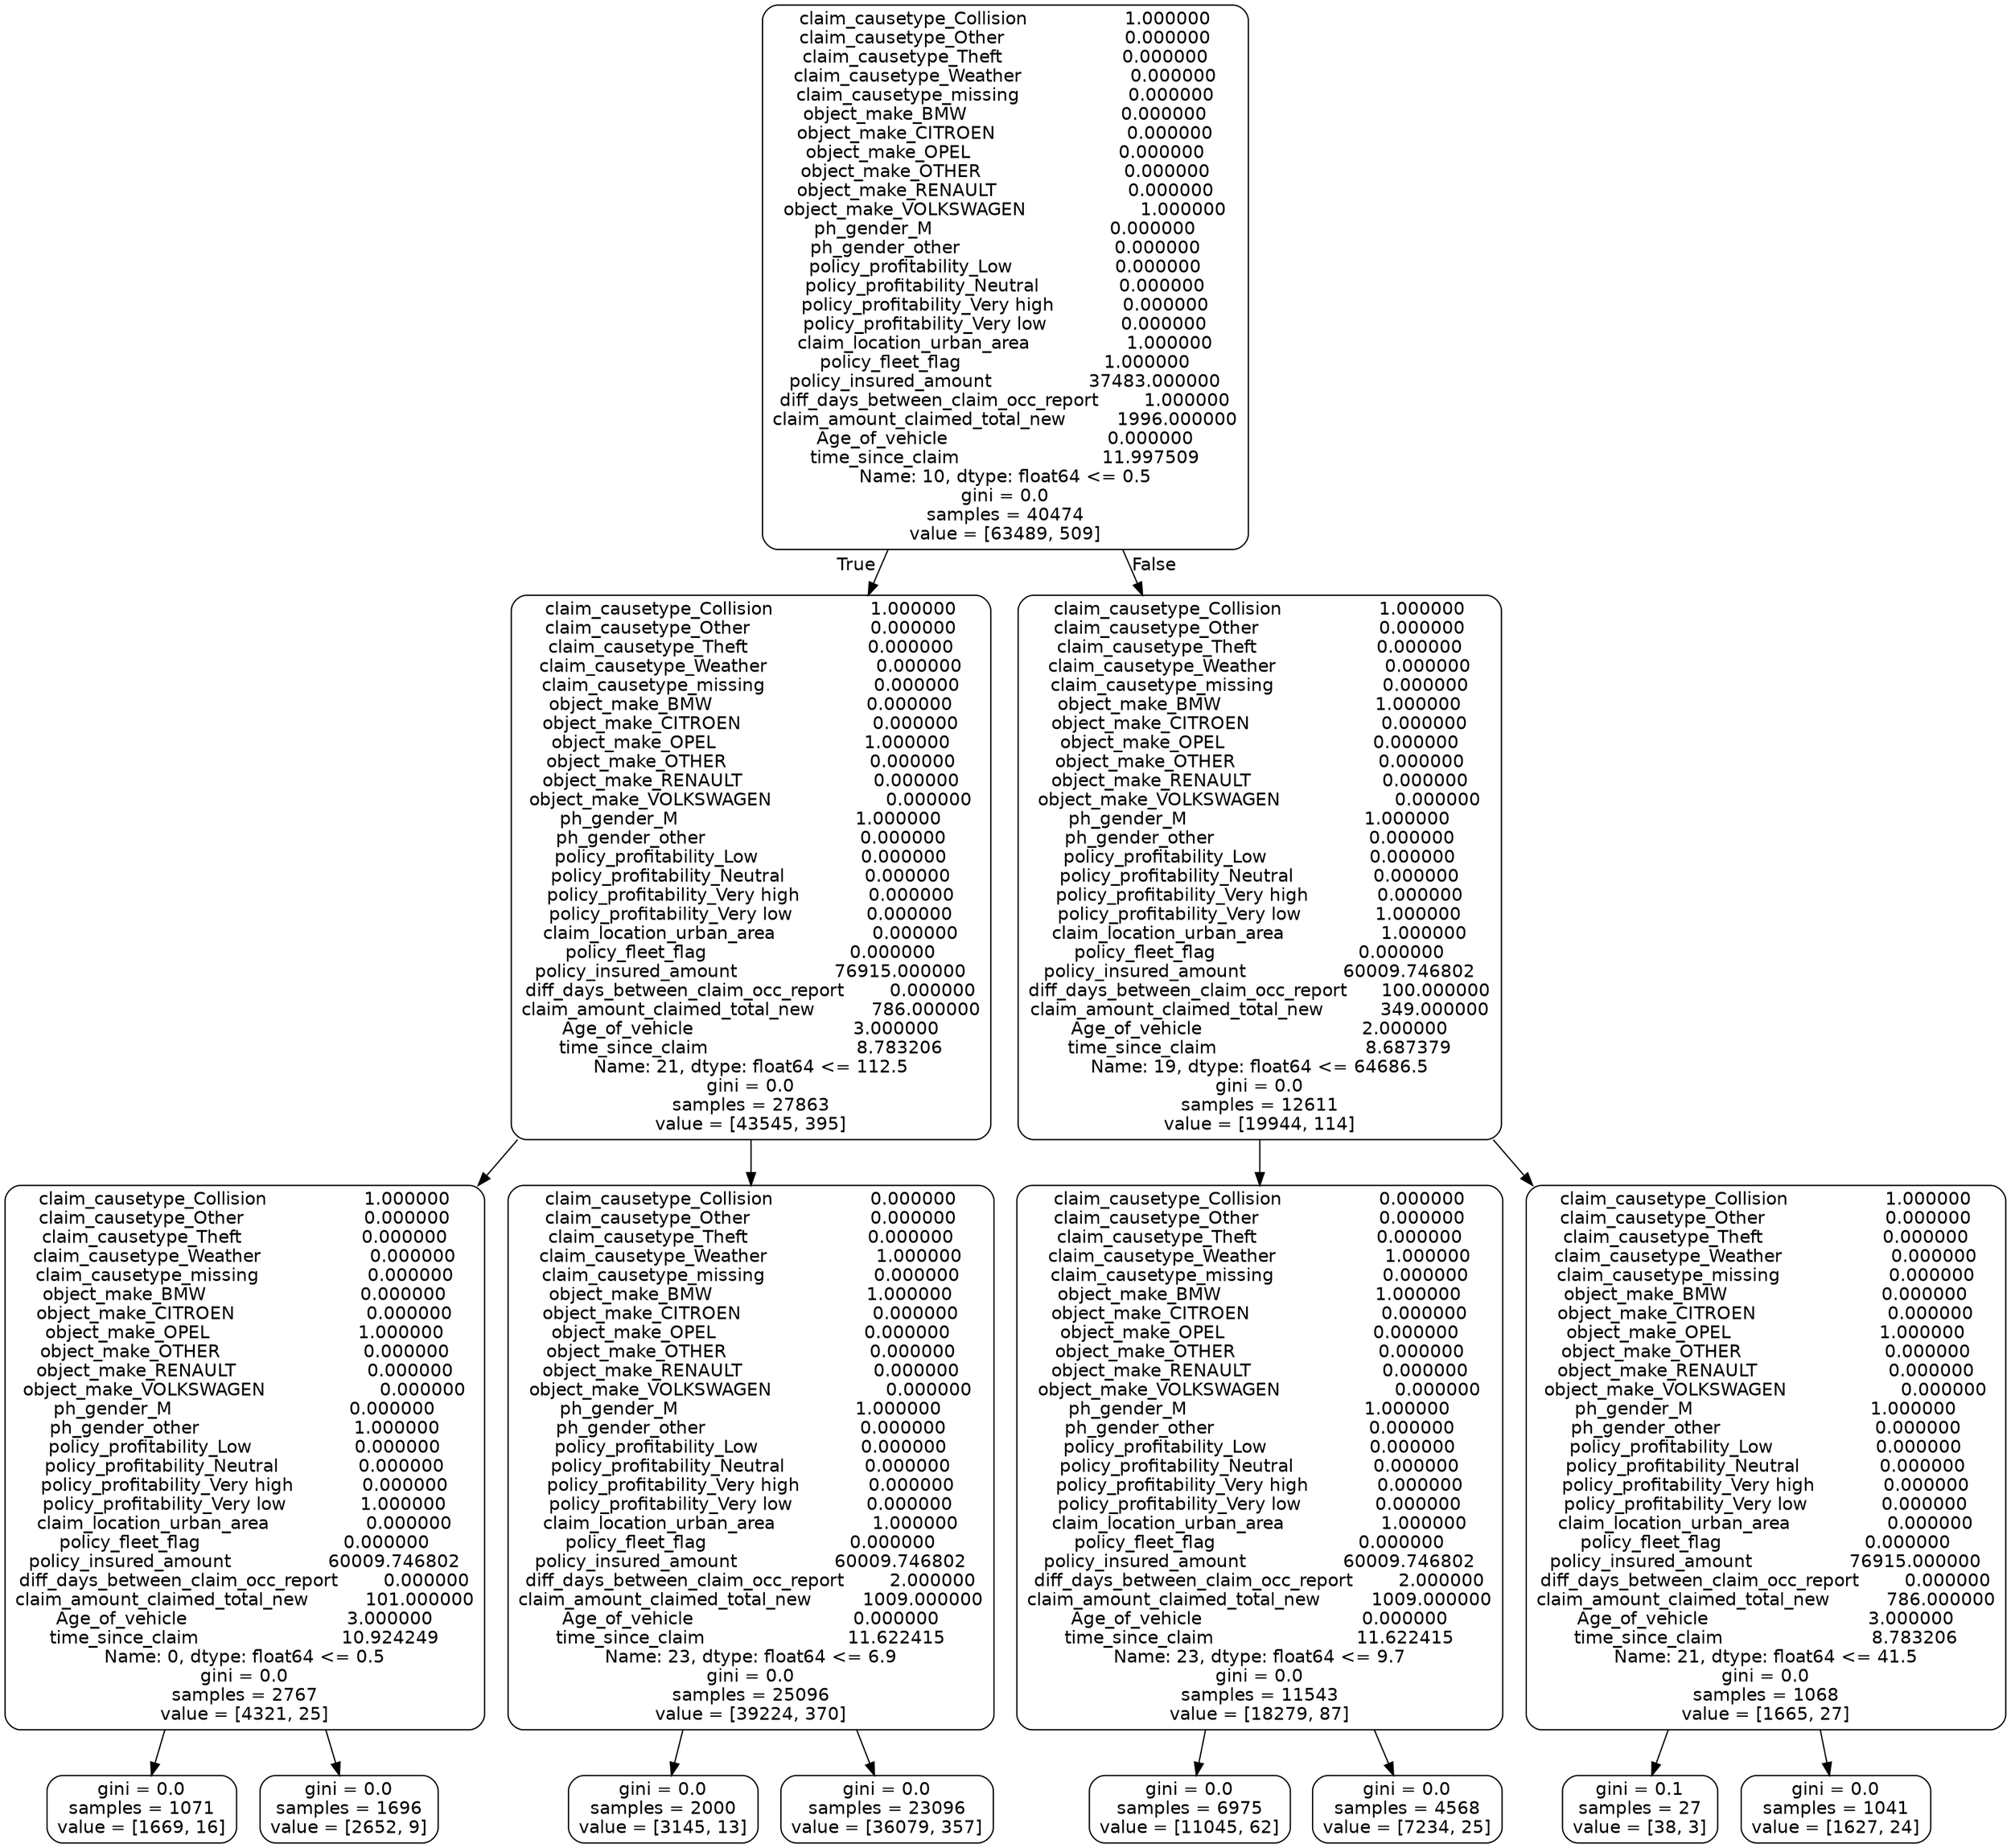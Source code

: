 digraph Tree {
node [shape=box, style="rounded", color="black", fontname=helvetica] ;
edge [fontname=helvetica] ;
0 [label="claim_causetype_Collision                 1.000000
claim_causetype_Other                     0.000000
claim_causetype_Theft                     0.000000
claim_causetype_Weather                   0.000000
claim_causetype_missing                   0.000000
object_make_BMW                           0.000000
object_make_CITROEN                       0.000000
object_make_OPEL                          0.000000
object_make_OTHER                         0.000000
object_make_RENAULT                       0.000000
object_make_VOLKSWAGEN                    1.000000
ph_gender_M                               0.000000
ph_gender_other                           0.000000
policy_profitability_Low                  0.000000
policy_profitability_Neutral              0.000000
policy_profitability_Very high            0.000000
policy_profitability_Very low             0.000000
claim_location_urban_area                 1.000000
policy_fleet_flag                         1.000000
policy_insured_amount                 37483.000000
diff_days_between_claim_occ_report        1.000000
claim_amount_claimed_total_new         1996.000000
Age_of_vehicle                            0.000000
time_since_claim                         11.997509
Name: 10, dtype: float64 <= 0.5\ngini = 0.0\nsamples = 40474\nvalue = [63489, 509]"] ;
1 [label="claim_causetype_Collision                 1.000000
claim_causetype_Other                     0.000000
claim_causetype_Theft                     0.000000
claim_causetype_Weather                   0.000000
claim_causetype_missing                   0.000000
object_make_BMW                           0.000000
object_make_CITROEN                       0.000000
object_make_OPEL                          1.000000
object_make_OTHER                         0.000000
object_make_RENAULT                       0.000000
object_make_VOLKSWAGEN                    0.000000
ph_gender_M                               1.000000
ph_gender_other                           0.000000
policy_profitability_Low                  0.000000
policy_profitability_Neutral              0.000000
policy_profitability_Very high            0.000000
policy_profitability_Very low             0.000000
claim_location_urban_area                 0.000000
policy_fleet_flag                         0.000000
policy_insured_amount                 76915.000000
diff_days_between_claim_occ_report        0.000000
claim_amount_claimed_total_new          786.000000
Age_of_vehicle                            3.000000
time_since_claim                          8.783206
Name: 21, dtype: float64 <= 112.5\ngini = 0.0\nsamples = 27863\nvalue = [43545, 395]"] ;
0 -> 1 [labeldistance=2.5, labelangle=45, headlabel="True"] ;
2 [label="claim_causetype_Collision                 1.000000
claim_causetype_Other                     0.000000
claim_causetype_Theft                     0.000000
claim_causetype_Weather                   0.000000
claim_causetype_missing                   0.000000
object_make_BMW                           0.000000
object_make_CITROEN                       0.000000
object_make_OPEL                          1.000000
object_make_OTHER                         0.000000
object_make_RENAULT                       0.000000
object_make_VOLKSWAGEN                    0.000000
ph_gender_M                               0.000000
ph_gender_other                           1.000000
policy_profitability_Low                  0.000000
policy_profitability_Neutral              0.000000
policy_profitability_Very high            0.000000
policy_profitability_Very low             1.000000
claim_location_urban_area                 0.000000
policy_fleet_flag                         0.000000
policy_insured_amount                 60009.746802
diff_days_between_claim_occ_report        0.000000
claim_amount_claimed_total_new          101.000000
Age_of_vehicle                            3.000000
time_since_claim                         10.924249
Name: 0, dtype: float64 <= 0.5\ngini = 0.0\nsamples = 2767\nvalue = [4321, 25]"] ;
1 -> 2 ;
3 [label="gini = 0.0\nsamples = 1071\nvalue = [1669, 16]"] ;
2 -> 3 ;
4 [label="gini = 0.0\nsamples = 1696\nvalue = [2652, 9]"] ;
2 -> 4 ;
5 [label="claim_causetype_Collision                 0.000000
claim_causetype_Other                     0.000000
claim_causetype_Theft                     0.000000
claim_causetype_Weather                   1.000000
claim_causetype_missing                   0.000000
object_make_BMW                           1.000000
object_make_CITROEN                       0.000000
object_make_OPEL                          0.000000
object_make_OTHER                         0.000000
object_make_RENAULT                       0.000000
object_make_VOLKSWAGEN                    0.000000
ph_gender_M                               1.000000
ph_gender_other                           0.000000
policy_profitability_Low                  0.000000
policy_profitability_Neutral              0.000000
policy_profitability_Very high            0.000000
policy_profitability_Very low             0.000000
claim_location_urban_area                 1.000000
policy_fleet_flag                         0.000000
policy_insured_amount                 60009.746802
diff_days_between_claim_occ_report        2.000000
claim_amount_claimed_total_new         1009.000000
Age_of_vehicle                            0.000000
time_since_claim                         11.622415
Name: 23, dtype: float64 <= 6.9\ngini = 0.0\nsamples = 25096\nvalue = [39224, 370]"] ;
1 -> 5 ;
6 [label="gini = 0.0\nsamples = 2000\nvalue = [3145, 13]"] ;
5 -> 6 ;
7 [label="gini = 0.0\nsamples = 23096\nvalue = [36079, 357]"] ;
5 -> 7 ;
8 [label="claim_causetype_Collision                 1.000000
claim_causetype_Other                     0.000000
claim_causetype_Theft                     0.000000
claim_causetype_Weather                   0.000000
claim_causetype_missing                   0.000000
object_make_BMW                           1.000000
object_make_CITROEN                       0.000000
object_make_OPEL                          0.000000
object_make_OTHER                         0.000000
object_make_RENAULT                       0.000000
object_make_VOLKSWAGEN                    0.000000
ph_gender_M                               1.000000
ph_gender_other                           0.000000
policy_profitability_Low                  0.000000
policy_profitability_Neutral              0.000000
policy_profitability_Very high            0.000000
policy_profitability_Very low             1.000000
claim_location_urban_area                 1.000000
policy_fleet_flag                         0.000000
policy_insured_amount                 60009.746802
diff_days_between_claim_occ_report      100.000000
claim_amount_claimed_total_new          349.000000
Age_of_vehicle                            2.000000
time_since_claim                          8.687379
Name: 19, dtype: float64 <= 64686.5\ngini = 0.0\nsamples = 12611\nvalue = [19944, 114]"] ;
0 -> 8 [labeldistance=2.5, labelangle=-45, headlabel="False"] ;
9 [label="claim_causetype_Collision                 0.000000
claim_causetype_Other                     0.000000
claim_causetype_Theft                     0.000000
claim_causetype_Weather                   1.000000
claim_causetype_missing                   0.000000
object_make_BMW                           1.000000
object_make_CITROEN                       0.000000
object_make_OPEL                          0.000000
object_make_OTHER                         0.000000
object_make_RENAULT                       0.000000
object_make_VOLKSWAGEN                    0.000000
ph_gender_M                               1.000000
ph_gender_other                           0.000000
policy_profitability_Low                  0.000000
policy_profitability_Neutral              0.000000
policy_profitability_Very high            0.000000
policy_profitability_Very low             0.000000
claim_location_urban_area                 1.000000
policy_fleet_flag                         0.000000
policy_insured_amount                 60009.746802
diff_days_between_claim_occ_report        2.000000
claim_amount_claimed_total_new         1009.000000
Age_of_vehicle                            0.000000
time_since_claim                         11.622415
Name: 23, dtype: float64 <= 9.7\ngini = 0.0\nsamples = 11543\nvalue = [18279, 87]"] ;
8 -> 9 ;
10 [label="gini = 0.0\nsamples = 6975\nvalue = [11045, 62]"] ;
9 -> 10 ;
11 [label="gini = 0.0\nsamples = 4568\nvalue = [7234, 25]"] ;
9 -> 11 ;
12 [label="claim_causetype_Collision                 1.000000
claim_causetype_Other                     0.000000
claim_causetype_Theft                     0.000000
claim_causetype_Weather                   0.000000
claim_causetype_missing                   0.000000
object_make_BMW                           0.000000
object_make_CITROEN                       0.000000
object_make_OPEL                          1.000000
object_make_OTHER                         0.000000
object_make_RENAULT                       0.000000
object_make_VOLKSWAGEN                    0.000000
ph_gender_M                               1.000000
ph_gender_other                           0.000000
policy_profitability_Low                  0.000000
policy_profitability_Neutral              0.000000
policy_profitability_Very high            0.000000
policy_profitability_Very low             0.000000
claim_location_urban_area                 0.000000
policy_fleet_flag                         0.000000
policy_insured_amount                 76915.000000
diff_days_between_claim_occ_report        0.000000
claim_amount_claimed_total_new          786.000000
Age_of_vehicle                            3.000000
time_since_claim                          8.783206
Name: 21, dtype: float64 <= 41.5\ngini = 0.0\nsamples = 1068\nvalue = [1665, 27]"] ;
8 -> 12 ;
13 [label="gini = 0.1\nsamples = 27\nvalue = [38, 3]"] ;
12 -> 13 ;
14 [label="gini = 0.0\nsamples = 1041\nvalue = [1627, 24]"] ;
12 -> 14 ;
}